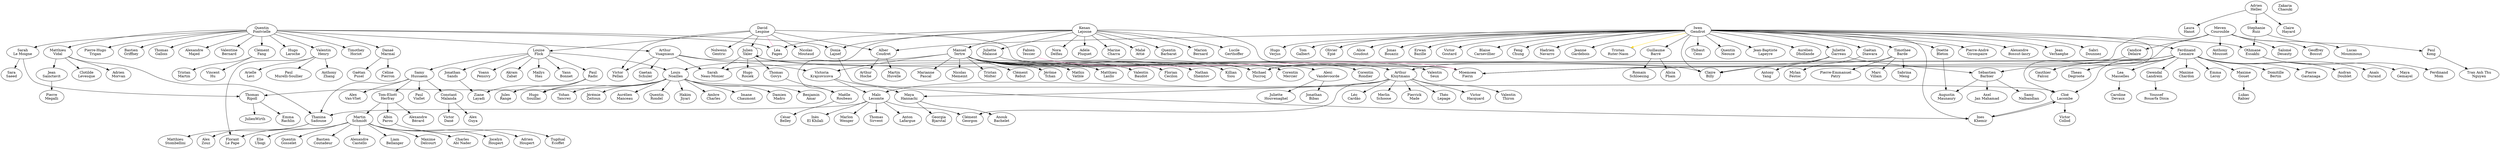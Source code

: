 digraph EpiFamily
{
    // List of names :
    mev [label="Meven\nCourouble"];
    mducrocq [label="Michael\nDucroq"];
    domi [label="Domitille\nBertin"];
    iwen [label="Iwen\nGendrot"];
    cand [label="Candice\nDelaire"];
    cmalanda [label="Constant\nMalanda"];
    vdan [label="Victor\nDané"];
    seb [label="Sébastien\nBarbier"];
    anth [label="Anthony\nMousset"];
    salo [label="Salomé\nDesauty"];
    geof [label="Geoffrey\nBossut"];
    lucas [label="Lucas\nMouminoux"];
    dana [label="Danaé\nMarmaï"];
    cel [label="Céline\nPierron"];
    gaet [label="Gaëtan\nPusel"];
    ferd [label="Ferdinand\nLemaire"];
    moe [label="Moemoea\nFierin"];
    pier [label="Pierre\nGastanaga"];
    audr [label="Audran\nDoublet"];
    anais [label="Anaïs\nDurand"];
    dav [label="David\nLespine"];
    flick [label="Louise\nFlick"];
    nic [label="Nicolas\nMoutaud"];
    nolw [label="Nolwenn\nGentric"];
    kenan [label="Kenan\nLejosne"];
    tertre [label="Manuel\nTertre"];
    mercier [label="Corentin\nMercier"];
    noailles [label="Louis\nNoailles"];
    kluyt [label="Arthur\nKluytmans"];
    victoria [label="Victoria\nKrajcovicova"];
    memeint [label="Nicolas\nMemeint"];
    molter [label="Tristan\nMolter"];
    rebut [label="Clément\nRebut"];
    tchan [label="Jérôme\nTchan"];
    vatble [label="Mathis\nVatble"];
    lasllo [label="Matthieu\nLasllo"];
    baudot [label="Valentin\nBaudot"];
    cecilon [label="Florian\nCecilon"];
    shemtov [label="Nathan\nShemtov"];
    siou [label="Killian\nSiou"];
    vanvoorder [label="Alexi\nVandevoorde"];
    rondier [label="Corentin\nRondier"];
    hellec [label="Adrien\nHellec"];
    hayard [label="Claire\nHayard"];
    ruiz [label="Stephanie\nRuiz"];
    hanot [label="Laura\nHanot"];
    font [label="Quentin\nFontvielle"];
    baggins [label="Léa\nFages"];
    ph [label="Pierre-Hugo\nTrigan"];
    griffhey [label="Bastien\nGriffhey"];
    gallois [label="Thomas\nGallois"];
    laroche [label="Hugo\nLaroche"];
    fang [label="Clément\nFang"];
    horiot [label="Timothey\nHoriot"];
    sands [label="Jonathan\nSands"];
    pensivy [label="Yoann\nPensivy"];
    zabat [label="Akram\nZabat"];
    radic [label="Paul\nRadic"];
    doette [label="Doette\nBleton"];
    maunaury [label="Augustin\nMaunaury"];
    garreau [label="Juliette\nGarreau"];
    billy [label="Claire\nBilly"];
    yang [label=" Antony\nYang"];
    samy [label="Samy\nHussaein"];
    vanvliet [label="Alex\nVan-Vliet"];
    tome [label="Tom-Eliott\nHerfray"];
    pag [label="Pierre-André\nGirompaire"];
    bossut [label="Alexandre\nBossut-Iasry"];
    jean [label="Jean\nVerhaeghe"];
    jsainctavit [label="Jean\nSainctavit"];
    pam [label="Pierre\nMegalli"];
    sabri [label="Sabri\nDounnez"];
    verjus [label="Hugo\nVerjus"];
    galbert [label="Tom\nGalbert"];
    epie [label="Olivier\nEpié"];
    goudout [label="Alice\nGoudout"];
    jojo [label="Jonas\nBouaziz"];
    bazille [label="Erwan\nBazille"];
    goutard [label="Victor\nGoutard"];
    blaise [label="Blaise\nCarnevillier"];
    feng [label="Feng\nChung"];
    tim [label="Timothee\nBarde"];
    barre [label="Guillaume\nBarré"];
    villain [label="Marc\nVillain"];
    meng [label="Sabrina\nMeng"];
    pham [label="Alicia\nPham"];
    schloesing [label="Romain\nSchloesing"];
    skler [label="Julien\nSkler"];
    rosiek [label ="Hugo\nRosiek"];
    vhenry [label ="Valentin\nHenry"];
    zhan [label="Anthony\nZhang"];
    zak [label="Zakaria\nChaouki"];
    malasse [label ="Juliette\nMalassé"];
    govys [label ="Thomas\nGovys"];
    roubeau [label="Maëlle\nRoubeau"];
    pat [label="Pierre-Emmanuel\nPatry"];
    mahamad [label = "Axel\nJan Mahamad"];
    tristan [label = "Tristan\nMartin"];
    hu [label = "Vincent\nHu"];
    mahamad [label="Axel\nJan Mahamad"];
    nalbandian [label="Samy\nNalbandian"];
    donia [label="Donia\nLajnef"];
    falcoz [label="Gauthier\nFalcoz"];
    degroote [label="Theau\nDegroote"];
    pascal [label="Marianne\nPascal"];
    navarro [label="Hadrien\nNavarro"];
    jiyari [label="Hakim\nJiyari"];
    gardebois [label="Jeanne\nGardebois"];
    ruter [label="Tristan\nRuter-Naon"];
    acharles [label="Ambre\nCharles"];
    nora [label="Nora\nDelfau"];
    apluquet [label="Adèle\nPluquet"];
    charra [label="Marine\nCharra"];
    ichaumont [label="Imane\nChaumont"];
    dmadro [label="Damien\nMadro"];
    bamar [label="Benjamin\nAmar"];
    tz [label="Yohan\nTancrez"];
    zeitoun [label="Jérémie\nZeitoun"];
    ripoll [label="Thomas\nRipoll"];
    manceau [label="Aurélien\nManceau"];
    jrange [label="Jules\nRange"];
    ikhemir [label="Ines\nKhemir"];
    souillac [label="Hugo\nSouillac"];
    bibas [label="Jonathan\nBibas"];
    houve [label="Juliette\nHouvenaghel"];
    belley [label="César\nBelley"];
    attie [label="Mahé\nAttié"];
    barbarat [label="Quentin\nBarbarat"];
    lacombe [label="Cloé\nLacombe"];
    cgorgeon [label="Clément\nGeorgon"];
    lcardao [label="Léo\nCardão"];
    mlecomte [label="Malo\nLecomte"];
    mhan [label="Maya\nHannachi"];
    mschoose [label="Merlin\nSchoose"];
    pmade [label="Pierrick\nMade"];
    tlepage [label="Théo\nLepage"];
    vhacquard [label="Victor\nHacquard"];
    vthiron [label="Valentin\nThiron"];
    othmane [label="Othmane\nEssakhi"];
    mferdinand [label="Ferdinand\nMom"];
    mgemayel [label="Maya\nGemayel"];
    zlayadi [label="Ziane\nLayadi"];
    qrondel [label="Quentin\nRondel"];
    lmasselles [label="Lea\nMasselles"];
    alevi [label="Arielle\nLevi"];
    vseux [label="Valentin\nSeux"];
    slemoigne [label="Sarah\nLe Moigne"];
    smonier [label="Sarah\nNeau-Monier"];
    jsprintz [label="Gwendal\nLandrein"];
    mgouet [label="Maxime\nGouet"];
    del [label="Maxime\nDelcourt"];
    lrabier [label="Lukas\nRabier"];
    saeed [label="Sara\nSaeed"];
    satan [label="Fabien\nTessier"];
    aparou [label="Albin\nParou"];
    mchardon [label="Maxime\nChardon"];
    gdiawara [label="Gaëtan\nDiawara"];
    vpellan [label="Victor\nPellan"];
    tcens [label="Thibaut\nCens"];
    mvidal [label="Matthieu\nVidal"];
    mschmidt [label="Martin\nSchmidt"];
    eleroy [label="Emma\nLeroy"];
    acoudret [label="Alber\nCoudret"];
    mhuvelle [label="Martin\nHuvelle"];
    qneouze [label="Quentin\nNeouze"];
    tsadoune [label="Thanina\nSadoune"];
    majed [label="Alexandre\nMajed"];
    vbernard [label="Valentine\nBernard"];
    vaginau [label="Arthur\nVuagniaux"];
    jwirth [label="Julien\Wirth"];
    erachlin [label="Emma\nRachlin"];
    pkong [label="Paul\nKong"];
    tnguyen [label="Tran Anh Thu\nNguyen"];
    mfestoc [label="Mylan\nFestoc"];
    mbernard [label="Marion\nBernard"];
    fpape [label="Florant\nLe Pape"];
    psoulier [label="Paul\nMurelli-Soullier"];
    cnader [label="Charles\nAbi Nader"];
    ydinia [label="Youssef\nBouarfa Dinia"];
    jblapeyre [label="Jean-Baptiste\nLapeyre"];
    adhollande [label="Aurélien\nDhollande"];
    alex [label="Alex\nGuya"];
    azouz [label="Alex\nZouz"];
    abachelet [label="Anouk\nBachelet"];
    mhau [label="Mailys\nHau"];
    berard [label="Alexandre\nBérard"];
    tecoffet [label="Tugdual\nEcoffet"];
    gschuler [label="Gaetan\nSchuler"];
    clevesque [label="Clotilde\nLevesque"];
    alafargue [label="Anton\nLafargue"];
    ikhilali [label="Inès\nEl Khilali"];
    mwenger [label="Marlon\nWenger"];
    gbjarstal [label="Georgia\nBjarstal"];
    cdevaux [label="Caroline\nDevaux"];
    jhoupert [label="Jocelyn\nHoupert"];
    ahoupert [label="Adrien\nHoupert"];
    eubogi [label="Elie\nUbogi"];
    qgosselet [label="Quentin\nGosselet"];
    bcoutadeur [label="Bastien\nCoutadeur"];
    acastello [label="Alexandre\nCastello"];
    vcollod [label="Victor\nCollod"];
    ybonnet [label="Yann\nBonnet"];
    pviallet [label="Paul\nViallet"];
    mstombellini [label="Matthieu\nStombellini"];
    ahoche [label="Arthur\nHoche"];
    tsirvent [label="Thomas\nSirvent"];
    amorvan [label="Adrien\nMorvan"];
    lbellanger [label="Liam\nBellanger"];
    lgerthoffer [label="Lucile\nGerthoffer"];

    /*
    ** List of patronage links :
    */

    // Iwen's graph
    iwen -> ruter [color="gold"];
    iwen -> adhollande;
    iwen -> tcens;
    iwen -> billy;
    iwen -> lacombe;
      // Cloé's graph
      lacombe -> vcollod;
      lacombe -> ikhemir;
    iwen -> jblapeyre;
    iwen -> othmane;
    iwen -> gdiawara;
      // Gdiawara's graph
      gdiawara -> mfestoc;
    iwen -> ikhemir;
      // Ikhemir's graph
      ikhemir -> lacombe;
    iwen -> gardebois;
    iwen -> pag;
    iwen -> bossut;
    iwen -> jean;
    iwen -> sabri;
    iwen -> verjus;
    iwen -> galbert;
    iwen -> epie;
    iwen -> goudout;
    iwen -> jojo;
    iwen -> bazille;
    iwen -> goutard;
    iwen -> blaise;
    iwen -> feng;
    iwen -> tim;
      // Tim's graph
      tim -> villain;
      tim -> meng;
      tim -> pat;
      tim -> mducrocq;
    iwen -> barre;
      // Guillaume's graph
      barre -> pham;
      barre -> schloesing;
    iwen -> ferd
      // Ferdinand's graph
      ferd -> moe;
      ferd -> lacombe;
      ferd -> pier;
      ferd -> smonier;
      ferd -> audr;
      ferd -> anais;
      ferd -> falcoz;
      ferd -> degroote;
      ferd -> mgouet;
        // Maxime Gouet's graph
        mgouet -> lrabier;
      ferd -> eleroy;
      ferd -> jsprintz;
        // Gwendal Landrein's graph
        jsprintz -> ydinia
      ferd -> lmasselles;
        // Lea's graph
        lmasselles -> cdevaux;
      ferd -> mchardon;
      ferd -> domi;
      ferd -> mducrocq;
    iwen -> doette;
      // Doette's graph
      doette -> maunaury;
    iwen -> garreau;
      // Juliette's graph
      garreau -> billy;
      garreau -> seb;
      garreau -> kluyt;
        // Arthur Kluytmans's graph
        kluyt -> cgorgeon;
        kluyt -> lcardao;
        kluyt -> mlecomte;
          // Malo Lecomte's graph
          mlecomte -> alafargue;
          mlecomte -> ikhilali;
          mlecomte -> cgorgeon;
          mlecomte -> mwenger;
          mlecomte -> tsirvent;
          mlecomte -> tsadoune;
            // Thanina's graph
            tsadoune -> mstombellini;
        kluyt -> mschoose;
        kluyt -> pmade;
        kluyt -> tlepage;
        kluyt -> vhacquard;
        kluyt -> vthiron;
        kluyt -> mhan;
          // Maya's graph
          mhan -> abachelet;
          mhan -> gbjarstal;
      garreau -> yang;
    iwen -> navarro;
    iwen -> acoudret;
      // Alban Coudret's graph
      acoudret -> mhuvelle;
      acoudret -> ahoche;
    iwen -> qneouze;

    // David's graph
    dav -> flick;
      // Louise's graph
      flick -> noailles;
        // Louis Noailles's graph
        noailles -> jiyari;
        noailles -> ichaumont;
        noailles -> dmadro;
        noailles -> bamar;
        noailles -> tz;
        noailles -> zeitoun;
        noailles -> ripoll;
	  // Ripol's graph
	  ripoll -> erachlin;
	  ripoll -> jwirth;
        noailles -> manceau;
        noailles -> acharles
        noailles -> souillac;
        noailles -> lacombe;
        noailles -> qrondel;
      flick -> sands;
        // Sands's graph
        sands -> zlayadi;
      flick -> pensivy;
      flick -> zabat;
      flick -> mhau;
      flick -> ybonnet;
      flick -> radic;
        // Radic's graph
        radic -> souillac;
        radic -> jrange;
        radic -> zlayadi;
      flick -> samy;
        // Samy's graph
        samy -> vanvliet;
        samy -> tsadoune;
        samy -> pviallet;
        samy -> cmalanda;
          // Constant's graph
          cmalanda -> vdan;
	  cmalanda -> alex;
        samy -> tome;
	  // Tome-Eliott's graph
	  tome -> aparou;
	    // Albin's graph
	    aparou -> tecoffet;
	  tome -> berard;
	  tome -> mschmidt;
	    // Martin's graph
	    mschmidt -> lbellanger;
            mschmidt -> cnader;
	    mschmidt -> fpape;
            mschmidt -> jhoupert;
	    mschmidt -> del;
            mschmidt -> ahoupert;
            mschmidt -> eubogi;
            mschmidt -> qgosselet;
            mschmidt -> bcoutadeur;
            mschmidt -> acastello;
    dav -> moe;
    dav -> nic;
    dav -> nolw;
    dav -> skler;
      // Julien's graph
      skler -> rosiek;
      skler -> smonier;
      skler -> mducrocq;
      skler -> skler;
      skler -> billy;
      skler -> govys;
        // Thomas's graph
        govys -> roubeau;
          // Maelle's graph
          roubeau -> belley;
    dav -> vpellan;
    dav -> acoudret;

    // Adrien's graph
    hellec -> hayard;
    hellec -> ruiz;
      // Ruiz's graph
      ruiz -> othmane;
        // Othmane's graph
        othmane -> mferdinand;
        othmane -> mgemayel;
      ruiz -> pkong;
        // Pkong's graph
      	pkong -> tnguyen;
    hellec -> hanot;

    // Quentin's graph
    font -> majed;
    font -> vbernard;
    font -> donia;
    font -> vaginau;
      // Vaginaux's graph
      vaginau -> victoria;
      vaginau -> vpellan;
      vaginau -> smonier;
      vaginau -> gschuler;
      vaginau -> mducrocq;
    font -> mvidal;
      // Matthieu Vidal's graph
      mvidal -> jsainctavit;
        // Jean's graph
        jsainctavit -> pam;
      mvidal -> amorvan;
      mvidal -> clevesque;
      mvidal -> tsadoune;
        // Thanina's graph
        tsadoune -> azouz;
    font -> dana
      // Danae's graph
      dana -> cel;
      dana -> gaet;
    font -> laroche;
    font -> baggins;
    font -> fang;
      // Clément's graph
      fang -> hu;
      fang -> tristan;
    font -> horiot;
    font -> ph;
    font -> gallois;
    font -> griffhey;
    font -> vhenry;
      // Valentin Henry's graph
      vhenry -> alevi;
      vhenry -> psoulier;
      vhenry -> zhan;
      vhenry -> fpape;
    font -> slemoigne;
      // Sarah LeMoigne's graph
      slemoigne -> ripoll;
      slemoigne -> saeed;

    // Kenan's graph
    kenan -> moe;
    kenan -> mbernard;
    kenan -> baggins;
    kenan -> donia;
      // Donia's graph
      donia ->  ikhemir;
    kenan -> malasse;
      // Malasse's graph
      malasse -> vseux;
    kenan -> roubeau;
    kenan -> charra;
    kenan -> apluquet;
    kenan -> nora;
    kenan -> tertre;
      // Tertre's graph
      tertre -> mercier;
      tertre -> noailles;
      tertre -> kluyt;
      tertre -> victoria;
        // Victoria's graph
	victoria -> mhan;
	victoria -> mlecomte;
      tertre -> memeint;
      tertre -> molter;
      tertre -> rebut;
      tertre -> tchan;
      tertre -> vatble;
      tertre -> lasllo;
      tertre -> baudot;
      tertre -> cecilon;
      tertre -> shemtov;
      tertre -> siou;
      tertre -> vanvoorder;
        // Vandevoorde's graph
        vanvoorder -> bibas;
        vanvoorder -> houve;
      tertre -> rondier;
      tertre -> pascal;
    kenan -> attie;
    kenan -> barbarat;
    kenan -> lgerthoffer;

    // Meven's graph
    mev -> cand;
      // Candice's graph
      cand -> billy;
    mev -> seb;
      seb -> mahamad;
      seb -> nalbandian;
      seb -> maunaury;
    mev -> anth;
    mev -> salo;
    mev -> geof;
    mev -> lucas;
    mev -> moe;

    /*
    ** List of special links
    */
    { // love links, please use [dir=none color="hotpink"] attribute
      edge [dir=none color="hotpink"]
      satan -> moe
      dav -> baggins
    }
}
